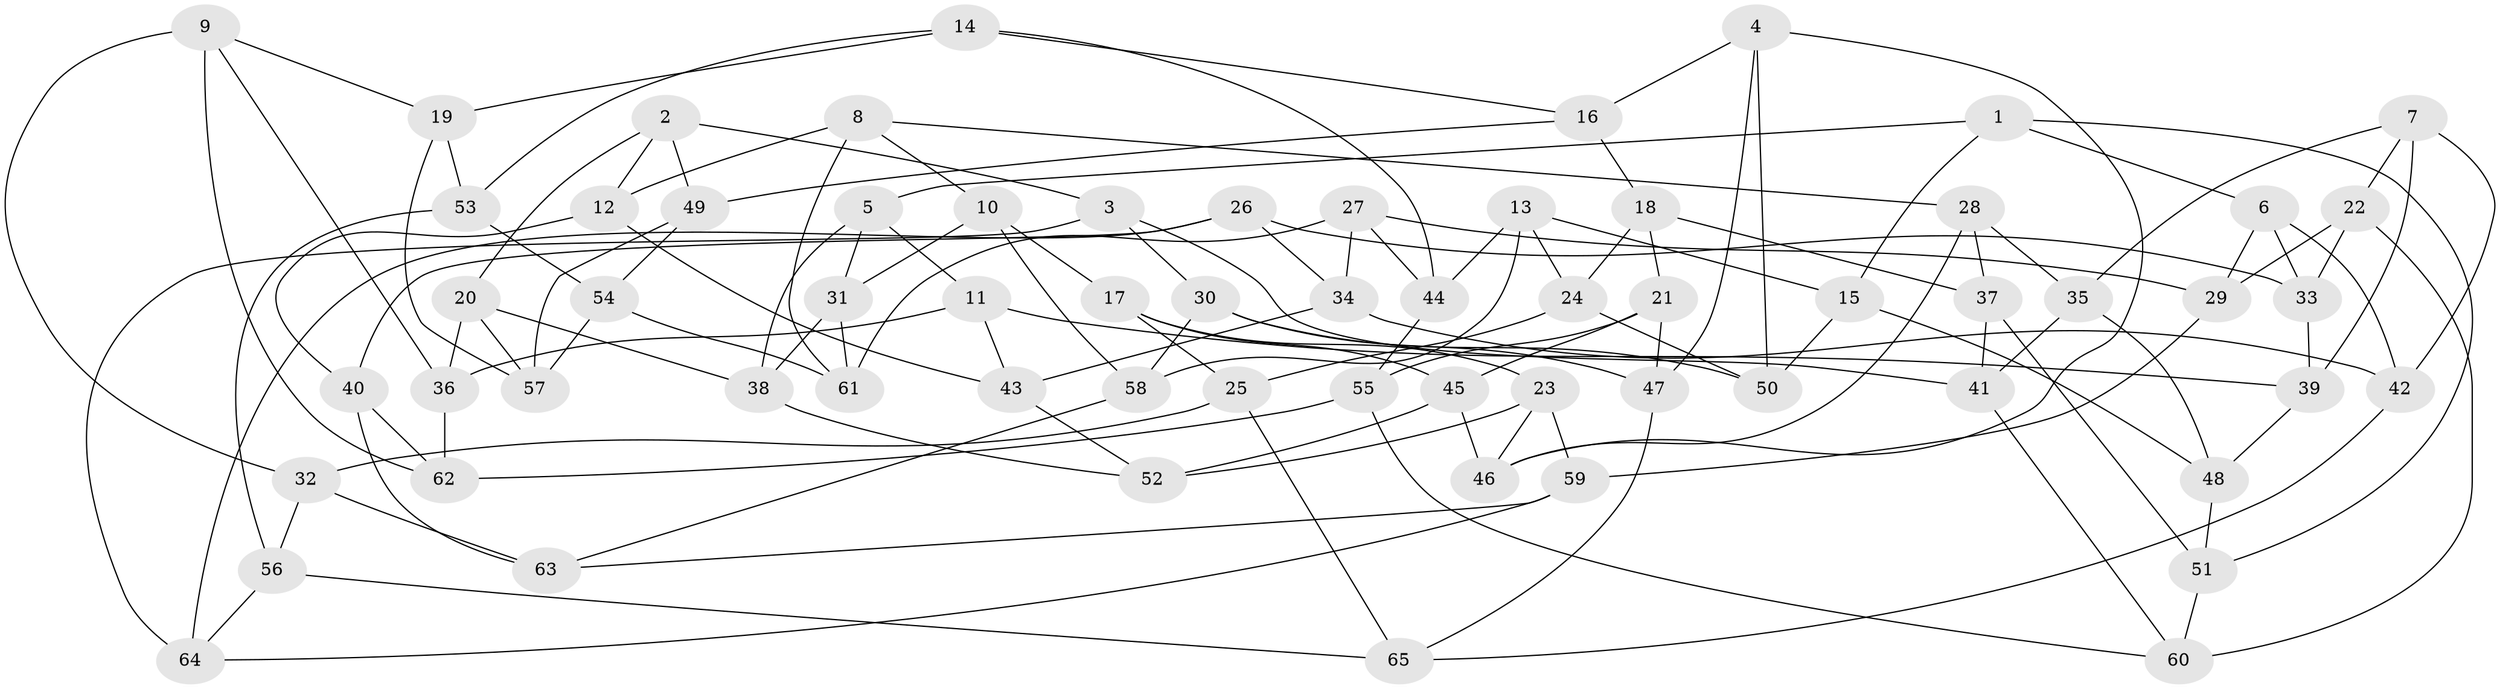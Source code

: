 // coarse degree distribution, {6: 0.2692307692307692, 4: 0.2692307692307692, 5: 0.11538461538461539, 12: 0.11538461538461539, 11: 0.038461538461538464, 10: 0.038461538461538464, 3: 0.07692307692307693, 8: 0.07692307692307693}
// Generated by graph-tools (version 1.1) at 2025/20/03/04/25 18:20:40]
// undirected, 65 vertices, 130 edges
graph export_dot {
graph [start="1"]
  node [color=gray90,style=filled];
  1;
  2;
  3;
  4;
  5;
  6;
  7;
  8;
  9;
  10;
  11;
  12;
  13;
  14;
  15;
  16;
  17;
  18;
  19;
  20;
  21;
  22;
  23;
  24;
  25;
  26;
  27;
  28;
  29;
  30;
  31;
  32;
  33;
  34;
  35;
  36;
  37;
  38;
  39;
  40;
  41;
  42;
  43;
  44;
  45;
  46;
  47;
  48;
  49;
  50;
  51;
  52;
  53;
  54;
  55;
  56;
  57;
  58;
  59;
  60;
  61;
  62;
  63;
  64;
  65;
  1 -- 5;
  1 -- 51;
  1 -- 6;
  1 -- 15;
  2 -- 20;
  2 -- 49;
  2 -- 12;
  2 -- 3;
  3 -- 41;
  3 -- 30;
  3 -- 64;
  4 -- 16;
  4 -- 50;
  4 -- 47;
  4 -- 46;
  5 -- 38;
  5 -- 11;
  5 -- 31;
  6 -- 42;
  6 -- 33;
  6 -- 29;
  7 -- 22;
  7 -- 42;
  7 -- 39;
  7 -- 35;
  8 -- 61;
  8 -- 28;
  8 -- 12;
  8 -- 10;
  9 -- 36;
  9 -- 32;
  9 -- 62;
  9 -- 19;
  10 -- 17;
  10 -- 31;
  10 -- 58;
  11 -- 36;
  11 -- 39;
  11 -- 43;
  12 -- 43;
  12 -- 40;
  13 -- 24;
  13 -- 44;
  13 -- 15;
  13 -- 58;
  14 -- 16;
  14 -- 44;
  14 -- 19;
  14 -- 53;
  15 -- 48;
  15 -- 50;
  16 -- 18;
  16 -- 49;
  17 -- 25;
  17 -- 23;
  17 -- 45;
  18 -- 37;
  18 -- 21;
  18 -- 24;
  19 -- 53;
  19 -- 57;
  20 -- 57;
  20 -- 38;
  20 -- 36;
  21 -- 45;
  21 -- 55;
  21 -- 47;
  22 -- 33;
  22 -- 29;
  22 -- 60;
  23 -- 59;
  23 -- 52;
  23 -- 46;
  24 -- 25;
  24 -- 50;
  25 -- 65;
  25 -- 32;
  26 -- 40;
  26 -- 34;
  26 -- 33;
  26 -- 64;
  27 -- 29;
  27 -- 61;
  27 -- 44;
  27 -- 34;
  28 -- 37;
  28 -- 46;
  28 -- 35;
  29 -- 59;
  30 -- 58;
  30 -- 50;
  30 -- 47;
  31 -- 38;
  31 -- 61;
  32 -- 63;
  32 -- 56;
  33 -- 39;
  34 -- 43;
  34 -- 42;
  35 -- 41;
  35 -- 48;
  36 -- 62;
  37 -- 51;
  37 -- 41;
  38 -- 52;
  39 -- 48;
  40 -- 63;
  40 -- 62;
  41 -- 60;
  42 -- 65;
  43 -- 52;
  44 -- 55;
  45 -- 52;
  45 -- 46;
  47 -- 65;
  48 -- 51;
  49 -- 54;
  49 -- 57;
  51 -- 60;
  53 -- 56;
  53 -- 54;
  54 -- 61;
  54 -- 57;
  55 -- 60;
  55 -- 62;
  56 -- 65;
  56 -- 64;
  58 -- 63;
  59 -- 64;
  59 -- 63;
}

